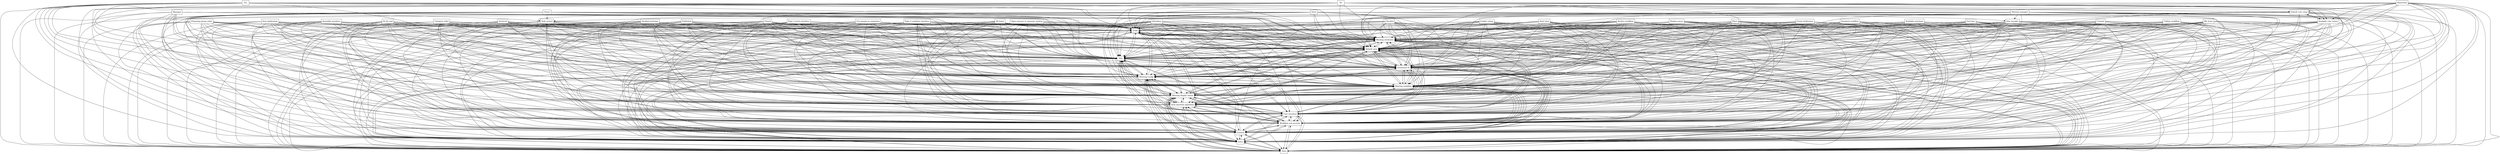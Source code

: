 digraph{
graph [rankdir=TB];
node [shape=box];
edge [arrowhead=normal];
0[label="Decided meetings",]
1[label="Tasks",]
2[label="Meeting attributes",]
3[label="Data",]
4[label="Decided",]
5[label="Votes",]
6[label="General",]
7[label="Voter",]
8[label="My items",]
9[label="Meeting manager",]
10[label="Published",]
11[label="Enable voting",]
12[label="At the end",]
13[label="Start time",]
14[label="Workflow and security",]
15[label="User interface",]
16[label="Default vote value",]
17[label="End time",]
18[label="Category order",]
19[label="Archive workflow",]
20[label="Item insertion algorithm",]
21[label="Meeting display status",]
22[label="Task creator",]
23[label="Meeting workflow",]
24[label="Archived",]
25[label="Yes",]
26[label="Email notification",]
27[label="Standard workflow",]
28[label="Available meetings",]
29[label="Created",]
30[label="Manager",]
31[label="College workflow",]
32[label="Meeting Config",]
33[label="Display macro",]
34[label="Assembly members",]
35[label="Institution ID",]
36[label="Place",]
37[label="Owner",]
38[label="Closed",]
39[label="Item duplication",]
40[label="Abstention",]
41[label="Vote encoder",]
42[label="No",]
43[label="Title",]
44[label="Attendees",]
45[label="Zope 3 action interface",]
46[label="Zope 3 condition interfave",]
47[label="Available vote values",]
48[label="Proposing group order",]
49[label="Open annexes in separate window",]
50[label="Use groups as categories",]
51[label="Default view",]
52[label="All items",]
0->1[label="",]
0->2[label="",]
0->3[label="",]
0->5[label="",]
0->6[label="",]
0->14[label="",]
0->15[label="",]
0->20[label="",]
0->21[label="",]
0->23[label="",]
0->32[label="",]
0->35[label="",]
0->43[label="",]
0->51[label="",]
1->2[label="",]
1->3[label="",]
1->5[label="",]
1->6[label="",]
1->14[label="",]
1->15[label="",]
1->20[label="",]
1->21[label="",]
1->23[label="",]
1->32[label="",]
1->35[label="",]
1->43[label="",]
1->51[label="",]
2->1[label="",]
2->3[label="",]
2->5[label="",]
2->6[label="",]
2->14[label="",]
2->15[label="",]
2->20[label="",]
2->21[label="",]
2->23[label="",]
2->32[label="",]
2->35[label="",]
2->43[label="",]
2->51[label="",]
3->1[label="",]
3->2[label="",]
3->5[label="",]
3->6[label="",]
3->14[label="",]
3->15[label="",]
3->20[label="",]
3->21[label="",]
3->23[label="",]
3->32[label="",]
3->35[label="",]
3->43[label="",]
3->51[label="",]
4->1[label="",]
4->2[label="",]
4->3[label="",]
4->5[label="",]
4->6[label="",]
4->14[label="",]
4->15[label="",]
4->20[label="",]
4->21[label="",]
4->23[label="",]
4->32[label="",]
4->35[label="",]
4->43[label="",]
4->51[label="",]
5->1[label="",]
5->2[label="",]
5->3[label="",]
5->6[label="",]
5->14[label="",]
5->15[label="",]
5->20[label="",]
5->21[label="",]
5->23[label="",]
5->32[label="",]
5->35[label="",]
5->43[label="",]
5->51[label="",]
6->1[label="",]
6->2[label="",]
6->3[label="",]
6->5[label="",]
6->14[label="",]
6->15[label="",]
6->20[label="",]
6->21[label="",]
6->23[label="",]
6->32[label="",]
6->35[label="",]
6->43[label="",]
6->51[label="",]
7->1[label="",]
7->2[label="",]
7->3[label="",]
7->5[label="",]
7->6[label="",]
7->14[label="",]
7->15[label="",]
7->20[label="",]
7->21[label="",]
7->23[label="",]
7->32[label="",]
7->35[label="",]
7->41[label="",]
7->43[label="",]
7->51[label="",]
8->1[label="",]
8->2[label="",]
8->3[label="",]
8->5[label="",]
8->6[label="",]
8->14[label="",]
8->15[label="",]
8->20[label="",]
8->21[label="",]
8->23[label="",]
8->32[label="",]
8->35[label="",]
8->43[label="",]
8->51[label="",]
9->1[label="",]
9->2[label="",]
9->3[label="",]
9->5[label="",]
9->6[label="",]
9->14[label="",]
9->15[label="",]
9->20[label="",]
9->21[label="",]
9->22[label="",]
9->23[label="",]
9->32[label="",]
9->35[label="",]
9->41[label="",]
9->43[label="",]
9->51[label="",]
10->1[label="",]
10->2[label="",]
10->3[label="",]
10->5[label="",]
10->6[label="",]
10->14[label="",]
10->15[label="",]
10->20[label="",]
10->21[label="",]
10->23[label="",]
10->32[label="",]
10->35[label="",]
10->43[label="",]
10->51[label="",]
11->1[label="",]
11->2[label="",]
11->3[label="",]
11->5[label="",]
11->6[label="",]
11->14[label="",]
11->15[label="",]
11->20[label="",]
11->21[label="",]
11->23[label="",]
11->32[label="",]
11->35[label="",]
11->43[label="",]
11->51[label="",]
12->1[label="",]
12->2[label="",]
12->3[label="",]
12->5[label="",]
12->6[label="",]
12->14[label="",]
12->15[label="",]
12->20[label="",]
12->21[label="",]
12->23[label="",]
12->32[label="",]
12->35[label="",]
12->43[label="",]
12->51[label="",]
13->1[label="",]
13->2[label="",]
13->3[label="",]
13->5[label="",]
13->6[label="",]
13->14[label="",]
13->15[label="",]
13->20[label="",]
13->21[label="",]
13->23[label="",]
13->32[label="",]
13->35[label="",]
13->43[label="",]
13->51[label="",]
14->1[label="",]
14->2[label="",]
14->3[label="",]
14->5[label="",]
14->6[label="",]
14->15[label="",]
14->20[label="",]
14->21[label="",]
14->23[label="",]
14->32[label="",]
14->35[label="",]
14->43[label="",]
14->51[label="",]
15->1[label="",]
15->2[label="",]
15->3[label="",]
15->5[label="",]
15->6[label="",]
15->14[label="",]
15->20[label="",]
15->21[label="",]
15->23[label="",]
15->32[label="",]
15->35[label="",]
15->43[label="",]
15->51[label="",]
16->1[label="",]
16->2[label="",]
16->3[label="",]
16->5[label="",]
16->6[label="",]
16->14[label="",]
16->15[label="",]
16->20[label="",]
16->21[label="",]
16->23[label="",]
16->32[label="",]
16->35[label="",]
16->43[label="",]
16->47[label="",]
16->51[label="",]
17->1[label="",]
17->2[label="",]
17->3[label="",]
17->5[label="",]
17->6[label="",]
17->14[label="",]
17->15[label="",]
17->20[label="",]
17->21[label="",]
17->23[label="",]
17->32[label="",]
17->35[label="",]
17->43[label="",]
17->51[label="",]
18->1[label="",]
18->2[label="",]
18->3[label="",]
18->5[label="",]
18->6[label="",]
18->14[label="",]
18->15[label="",]
18->20[label="",]
18->21[label="",]
18->23[label="",]
18->32[label="",]
18->35[label="",]
18->43[label="",]
18->51[label="",]
19->1[label="",]
19->2[label="",]
19->3[label="",]
19->5[label="",]
19->6[label="",]
19->14[label="",]
19->15[label="",]
19->20[label="",]
19->21[label="",]
19->23[label="",]
19->32[label="",]
19->35[label="",]
19->43[label="",]
19->51[label="",]
20->1[label="",]
20->2[label="",]
20->3[label="",]
20->5[label="",]
20->6[label="",]
20->14[label="",]
20->15[label="",]
20->21[label="",]
20->23[label="",]
20->32[label="",]
20->35[label="",]
20->43[label="",]
20->51[label="",]
21->1[label="",]
21->2[label="",]
21->3[label="",]
21->5[label="",]
21->6[label="",]
21->14[label="",]
21->15[label="",]
21->20[label="",]
21->23[label="",]
21->32[label="",]
21->35[label="",]
21->43[label="",]
21->51[label="",]
22->1[label="",]
22->2[label="",]
22->3[label="",]
22->5[label="",]
22->6[label="",]
22->14[label="",]
22->15[label="",]
22->20[label="",]
22->21[label="",]
22->23[label="",]
22->32[label="",]
22->35[label="",]
22->43[label="",]
22->51[label="",]
23->1[label="",]
23->2[label="",]
23->3[label="",]
23->5[label="",]
23->6[label="",]
23->14[label="",]
23->15[label="",]
23->20[label="",]
23->21[label="",]
23->32[label="",]
23->35[label="",]
23->43[label="",]
23->51[label="",]
24->1[label="",]
24->2[label="",]
24->3[label="",]
24->5[label="",]
24->6[label="",]
24->14[label="",]
24->15[label="",]
24->20[label="",]
24->21[label="",]
24->23[label="",]
24->32[label="",]
24->35[label="",]
24->43[label="",]
24->51[label="",]
25->1[label="",]
25->2[label="",]
25->3[label="",]
25->5[label="",]
25->6[label="",]
25->14[label="",]
25->15[label="",]
25->16[label="",]
25->20[label="",]
25->21[label="",]
25->23[label="",]
25->32[label="",]
25->35[label="",]
25->43[label="",]
25->47[label="",]
25->51[label="",]
26->1[label="",]
26->2[label="",]
26->3[label="",]
26->5[label="",]
26->6[label="",]
26->14[label="",]
26->15[label="",]
26->20[label="",]
26->21[label="",]
26->23[label="",]
26->32[label="",]
26->35[label="",]
26->43[label="",]
26->51[label="",]
27->1[label="",]
27->2[label="",]
27->3[label="",]
27->5[label="",]
27->6[label="",]
27->14[label="",]
27->15[label="",]
27->20[label="",]
27->21[label="",]
27->23[label="",]
27->32[label="",]
27->35[label="",]
27->43[label="",]
27->51[label="",]
28->1[label="",]
28->2[label="",]
28->3[label="",]
28->5[label="",]
28->6[label="",]
28->14[label="",]
28->15[label="",]
28->20[label="",]
28->21[label="",]
28->23[label="",]
28->32[label="",]
28->35[label="",]
28->43[label="",]
28->51[label="",]
29->1[label="",]
29->2[label="",]
29->3[label="",]
29->5[label="",]
29->6[label="",]
29->14[label="",]
29->15[label="",]
29->20[label="",]
29->21[label="",]
29->23[label="",]
29->32[label="",]
29->35[label="",]
29->43[label="",]
29->51[label="",]
30->1[label="",]
30->2[label="",]
30->3[label="",]
30->5[label="",]
30->6[label="",]
30->14[label="",]
30->15[label="",]
30->20[label="",]
30->21[label="",]
30->22[label="",]
30->23[label="",]
30->32[label="",]
30->35[label="",]
30->43[label="",]
30->51[label="",]
31->1[label="",]
31->2[label="",]
31->3[label="",]
31->5[label="",]
31->6[label="",]
31->14[label="",]
31->15[label="",]
31->20[label="",]
31->21[label="",]
31->23[label="",]
31->32[label="",]
31->35[label="",]
31->43[label="",]
31->51[label="",]
32->1[label="",]
32->2[label="",]
32->3[label="",]
32->5[label="",]
32->6[label="",]
32->14[label="",]
32->15[label="",]
32->20[label="",]
32->21[label="",]
32->23[label="",]
32->35[label="",]
32->43[label="",]
32->51[label="",]
33->1[label="",]
33->2[label="",]
33->3[label="",]
33->5[label="",]
33->6[label="",]
33->14[label="",]
33->15[label="",]
33->20[label="",]
33->21[label="",]
33->23[label="",]
33->32[label="",]
33->35[label="",]
33->43[label="",]
33->51[label="",]
34->1[label="",]
34->2[label="",]
34->3[label="",]
34->5[label="",]
34->6[label="",]
34->14[label="",]
34->15[label="",]
34->20[label="",]
34->21[label="",]
34->23[label="",]
34->32[label="",]
34->35[label="",]
34->43[label="",]
34->51[label="",]
35->1[label="",]
35->2[label="",]
35->3[label="",]
35->5[label="",]
35->6[label="",]
35->14[label="",]
35->15[label="",]
35->20[label="",]
35->21[label="",]
35->23[label="",]
35->32[label="",]
35->43[label="",]
35->51[label="",]
36->1[label="",]
36->2[label="",]
36->3[label="",]
36->5[label="",]
36->6[label="",]
36->14[label="",]
36->15[label="",]
36->20[label="",]
36->21[label="",]
36->23[label="",]
36->32[label="",]
36->35[label="",]
36->43[label="",]
36->51[label="",]
37->1[label="",]
37->2[label="",]
37->3[label="",]
37->5[label="",]
37->6[label="",]
37->14[label="",]
37->15[label="",]
37->20[label="",]
37->21[label="",]
37->22[label="",]
37->23[label="",]
37->32[label="",]
37->35[label="",]
37->43[label="",]
37->51[label="",]
38->1[label="",]
38->2[label="",]
38->3[label="",]
38->5[label="",]
38->6[label="",]
38->14[label="",]
38->15[label="",]
38->20[label="",]
38->21[label="",]
38->23[label="",]
38->32[label="",]
38->35[label="",]
38->43[label="",]
38->51[label="",]
39->1[label="",]
39->2[label="",]
39->3[label="",]
39->5[label="",]
39->6[label="",]
39->14[label="",]
39->15[label="",]
39->20[label="",]
39->21[label="",]
39->23[label="",]
39->32[label="",]
39->35[label="",]
39->43[label="",]
39->51[label="",]
40->1[label="",]
40->2[label="",]
40->3[label="",]
40->5[label="",]
40->6[label="",]
40->14[label="",]
40->15[label="",]
40->16[label="",]
40->20[label="",]
40->21[label="",]
40->23[label="",]
40->32[label="",]
40->35[label="",]
40->43[label="",]
40->47[label="",]
40->51[label="",]
41->1[label="",]
41->2[label="",]
41->3[label="",]
41->5[label="",]
41->6[label="",]
41->14[label="",]
41->15[label="",]
41->20[label="",]
41->21[label="",]
41->23[label="",]
41->32[label="",]
41->35[label="",]
41->43[label="",]
41->51[label="",]
42->1[label="",]
42->2[label="",]
42->3[label="",]
42->5[label="",]
42->6[label="",]
42->14[label="",]
42->15[label="",]
42->16[label="",]
42->20[label="",]
42->21[label="",]
42->23[label="",]
42->32[label="",]
42->35[label="",]
42->43[label="",]
42->47[label="",]
42->51[label="",]
43->1[label="",]
43->2[label="",]
43->3[label="",]
43->5[label="",]
43->6[label="",]
43->14[label="",]
43->15[label="",]
43->20[label="",]
43->21[label="",]
43->23[label="",]
43->32[label="",]
43->35[label="",]
43->51[label="",]
44->1[label="",]
44->2[label="",]
44->3[label="",]
44->5[label="",]
44->6[label="",]
44->14[label="",]
44->15[label="",]
44->20[label="",]
44->21[label="",]
44->23[label="",]
44->32[label="",]
44->35[label="",]
44->43[label="",]
44->51[label="",]
45->1[label="",]
45->2[label="",]
45->3[label="",]
45->5[label="",]
45->6[label="",]
45->14[label="",]
45->15[label="",]
45->20[label="",]
45->21[label="",]
45->23[label="",]
45->32[label="",]
45->35[label="",]
45->43[label="",]
45->51[label="",]
46->1[label="",]
46->2[label="",]
46->3[label="",]
46->5[label="",]
46->6[label="",]
46->14[label="",]
46->15[label="",]
46->20[label="",]
46->21[label="",]
46->23[label="",]
46->32[label="",]
46->35[label="",]
46->43[label="",]
46->51[label="",]
47->1[label="",]
47->2[label="",]
47->3[label="",]
47->5[label="",]
47->6[label="",]
47->14[label="",]
47->15[label="",]
47->16[label="",]
47->20[label="",]
47->21[label="",]
47->23[label="",]
47->32[label="",]
47->35[label="",]
47->43[label="",]
47->51[label="",]
48->1[label="",]
48->2[label="",]
48->3[label="",]
48->5[label="",]
48->6[label="",]
48->14[label="",]
48->15[label="",]
48->20[label="",]
48->21[label="",]
48->23[label="",]
48->32[label="",]
48->35[label="",]
48->43[label="",]
48->51[label="",]
49->1[label="",]
49->2[label="",]
49->3[label="",]
49->5[label="",]
49->6[label="",]
49->14[label="",]
49->15[label="",]
49->20[label="",]
49->21[label="",]
49->23[label="",]
49->32[label="",]
49->35[label="",]
49->43[label="",]
49->51[label="",]
50->1[label="",]
50->2[label="",]
50->3[label="",]
50->5[label="",]
50->6[label="",]
50->14[label="",]
50->15[label="",]
50->20[label="",]
50->21[label="",]
50->23[label="",]
50->32[label="",]
50->35[label="",]
50->43[label="",]
50->51[label="",]
51->1[label="",]
51->2[label="",]
51->3[label="",]
51->5[label="",]
51->6[label="",]
51->14[label="",]
51->15[label="",]
51->20[label="",]
51->21[label="",]
51->23[label="",]
51->32[label="",]
51->35[label="",]
51->43[label="",]
52->1[label="",]
52->2[label="",]
52->3[label="",]
52->5[label="",]
52->6[label="",]
52->14[label="",]
52->15[label="",]
52->20[label="",]
52->21[label="",]
52->23[label="",]
52->32[label="",]
52->35[label="",]
52->43[label="",]
52->51[label="",]
}
